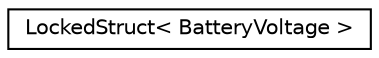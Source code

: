 digraph "Graphical Class Hierarchy"
{
  edge [fontname="Helvetica",fontsize="10",labelfontname="Helvetica",labelfontsize="10"];
  node [fontname="Helvetica",fontsize="10",shape=record];
  rankdir="LR";
  Node0 [label="LockedStruct\< BatteryVoltage \>",height=0.2,width=0.4,color="black", fillcolor="white", style="filled",URL="$struct_locked_struct.html"];
}

